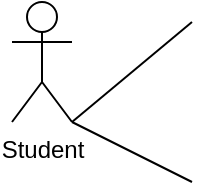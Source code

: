 <mxfile version="17.2.2" type="github"><diagram id="dn16DxldGP9FRI6uqD-U" name="Page-1"><mxGraphModel dx="868" dy="482" grid="1" gridSize="10" guides="1" tooltips="1" connect="1" arrows="1" fold="1" page="1" pageScale="1" pageWidth="850" pageHeight="1100" math="0" shadow="0"><root><mxCell id="0"/><mxCell id="1" parent="0"/><mxCell id="sn0_lmXnND48xYsxGK4--1" value="Student" style="shape=umlActor;verticalLabelPosition=bottom;verticalAlign=top;html=1;outlineConnect=0;" vertex="1" parent="1"><mxGeometry x="70" y="70" width="30" height="60" as="geometry"/></mxCell><mxCell id="sn0_lmXnND48xYsxGK4--2" value="" style="endArrow=none;html=1;rounded=0;exitX=1;exitY=1;exitDx=0;exitDy=0;exitPerimeter=0;" edge="1" parent="1" source="sn0_lmXnND48xYsxGK4--1"><mxGeometry width="50" height="50" relative="1" as="geometry"><mxPoint x="140" y="140" as="sourcePoint"/><mxPoint x="160" y="80" as="targetPoint"/></mxGeometry></mxCell><mxCell id="sn0_lmXnND48xYsxGK4--3" value="" style="endArrow=none;html=1;rounded=0;exitX=1;exitY=1;exitDx=0;exitDy=0;exitPerimeter=0;" edge="1" parent="1" source="sn0_lmXnND48xYsxGK4--1"><mxGeometry width="50" height="50" relative="1" as="geometry"><mxPoint x="250" y="240" as="sourcePoint"/><mxPoint x="160" y="160" as="targetPoint"/></mxGeometry></mxCell></root></mxGraphModel></diagram></mxfile>